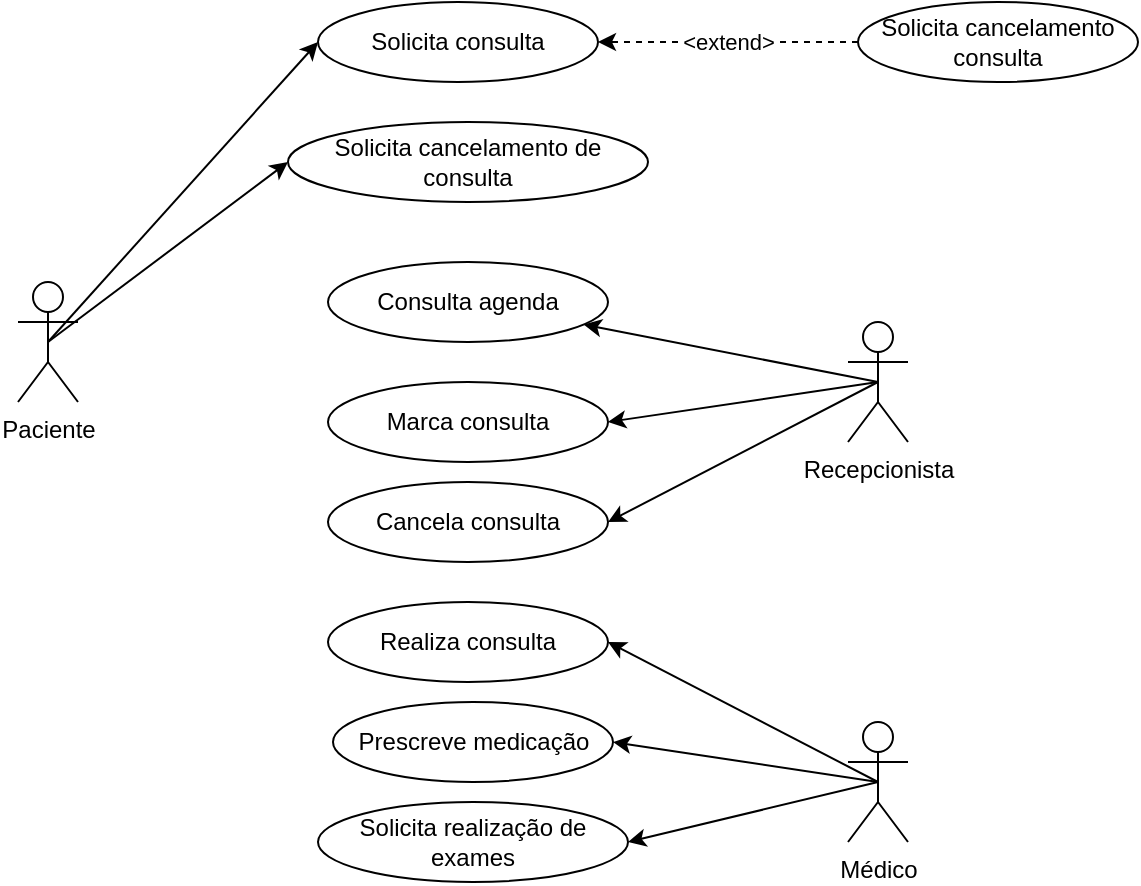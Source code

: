 <mxfile version="14.9.0" type="github">
  <diagram id="r31NpO8StPggfQZ5wYu1" name="Page-1">
    <mxGraphModel dx="868" dy="450" grid="1" gridSize="10" guides="1" tooltips="1" connect="1" arrows="1" fold="1" page="1" pageScale="1" pageWidth="850" pageHeight="1100" math="0" shadow="0">
      <root>
        <mxCell id="0" />
        <mxCell id="1" parent="0" />
        <object label="Paciente" id="rq2JJRKLw_9G8wA5gH8K-1">
          <mxCell style="shape=umlActor;verticalLabelPosition=bottom;verticalAlign=top;html=1;outlineConnect=0;shadow=0;" vertex="1" parent="1">
            <mxGeometry x="100" y="160" width="30" height="60" as="geometry" />
          </mxCell>
        </object>
        <mxCell id="rq2JJRKLw_9G8wA5gH8K-2" value="Recepcionista" style="shape=umlActor;verticalLabelPosition=bottom;verticalAlign=top;html=1;outlineConnect=0;" vertex="1" parent="1">
          <mxGeometry x="515" y="180" width="30" height="60" as="geometry" />
        </mxCell>
        <mxCell id="rq2JJRKLw_9G8wA5gH8K-3" value="Médico" style="shape=umlActor;verticalLabelPosition=bottom;verticalAlign=top;html=1;outlineConnect=0;" vertex="1" parent="1">
          <mxGeometry x="515" y="380" width="30" height="60" as="geometry" />
        </mxCell>
        <mxCell id="rq2JJRKLw_9G8wA5gH8K-9" value="Solicita consulta" style="ellipse;whiteSpace=wrap;html=1;" vertex="1" parent="1">
          <mxGeometry x="250" y="20" width="140" height="40" as="geometry" />
        </mxCell>
        <mxCell id="rq2JJRKLw_9G8wA5gH8K-11" value="" style="endArrow=none;html=1;entryX=0.5;entryY=0.5;entryDx=0;entryDy=0;startArrow=classic;startFill=1;entryPerimeter=0;exitX=0;exitY=0.5;exitDx=0;exitDy=0;" edge="1" parent="1" source="rq2JJRKLw_9G8wA5gH8K-9" target="rq2JJRKLw_9G8wA5gH8K-1">
          <mxGeometry width="50" height="50" relative="1" as="geometry">
            <mxPoint x="210" y="150" as="sourcePoint" />
            <mxPoint x="240" y="90" as="targetPoint" />
          </mxGeometry>
        </mxCell>
        <mxCell id="rq2JJRKLw_9G8wA5gH8K-13" value="Consulta agenda" style="ellipse;whiteSpace=wrap;html=1;" vertex="1" parent="1">
          <mxGeometry x="255" y="150" width="140" height="40" as="geometry" />
        </mxCell>
        <mxCell id="rq2JJRKLw_9G8wA5gH8K-14" value="" style="endArrow=none;html=1;entryX=0.5;entryY=0.5;entryDx=0;entryDy=0;entryPerimeter=0;endFill=0;startArrow=classic;startFill=1;" edge="1" parent="1" source="rq2JJRKLw_9G8wA5gH8K-13" target="rq2JJRKLw_9G8wA5gH8K-2">
          <mxGeometry width="50" height="50" relative="1" as="geometry">
            <mxPoint x="415" y="230" as="sourcePoint" />
            <mxPoint x="465" y="180" as="targetPoint" />
          </mxGeometry>
        </mxCell>
        <mxCell id="rq2JJRKLw_9G8wA5gH8K-15" value="Marca consulta" style="ellipse;whiteSpace=wrap;html=1;" vertex="1" parent="1">
          <mxGeometry x="255" y="210" width="140" height="40" as="geometry" />
        </mxCell>
        <mxCell id="rq2JJRKLw_9G8wA5gH8K-16" value="" style="endArrow=none;html=1;entryX=0.5;entryY=0.5;entryDx=0;entryDy=0;entryPerimeter=0;exitX=1;exitY=0.5;exitDx=0;exitDy=0;startArrow=classic;startFill=1;" edge="1" parent="1" source="rq2JJRKLw_9G8wA5gH8K-15" target="rq2JJRKLw_9G8wA5gH8K-2">
          <mxGeometry width="50" height="50" relative="1" as="geometry">
            <mxPoint x="425" y="300" as="sourcePoint" />
            <mxPoint x="475" y="250" as="targetPoint" />
          </mxGeometry>
        </mxCell>
        <mxCell id="rq2JJRKLw_9G8wA5gH8K-17" value="Realiza consulta" style="ellipse;whiteSpace=wrap;html=1;" vertex="1" parent="1">
          <mxGeometry x="255" y="320" width="140" height="40" as="geometry" />
        </mxCell>
        <mxCell id="rq2JJRKLw_9G8wA5gH8K-18" value="" style="endArrow=none;html=1;entryX=0.5;entryY=0.5;entryDx=0;entryDy=0;entryPerimeter=0;exitX=1;exitY=0.5;exitDx=0;exitDy=0;startArrow=classic;startFill=1;" edge="1" parent="1" source="rq2JJRKLw_9G8wA5gH8K-17" target="rq2JJRKLw_9G8wA5gH8K-3">
          <mxGeometry width="50" height="50" relative="1" as="geometry">
            <mxPoint x="405" y="280" as="sourcePoint" />
            <mxPoint x="455" y="230" as="targetPoint" />
          </mxGeometry>
        </mxCell>
        <mxCell id="rq2JJRKLw_9G8wA5gH8K-19" value="Prescreve medicação" style="ellipse;whiteSpace=wrap;html=1;" vertex="1" parent="1">
          <mxGeometry x="257.5" y="370" width="140" height="40" as="geometry" />
        </mxCell>
        <mxCell id="rq2JJRKLw_9G8wA5gH8K-20" value="Solicita realização de exames" style="ellipse;whiteSpace=wrap;html=1;" vertex="1" parent="1">
          <mxGeometry x="250" y="420" width="155" height="40" as="geometry" />
        </mxCell>
        <mxCell id="rq2JJRKLw_9G8wA5gH8K-22" value="" style="endArrow=none;html=1;entryX=0.5;entryY=0.5;entryDx=0;entryDy=0;entryPerimeter=0;exitX=1;exitY=0.5;exitDx=0;exitDy=0;startArrow=classic;startFill=1;" edge="1" parent="1" source="rq2JJRKLw_9G8wA5gH8K-19" target="rq2JJRKLw_9G8wA5gH8K-3">
          <mxGeometry width="50" height="50" relative="1" as="geometry">
            <mxPoint x="430" y="435" as="sourcePoint" />
            <mxPoint x="480" y="385" as="targetPoint" />
          </mxGeometry>
        </mxCell>
        <mxCell id="rq2JJRKLw_9G8wA5gH8K-23" value="" style="endArrow=none;html=1;entryX=0.5;entryY=0.5;entryDx=0;entryDy=0;entryPerimeter=0;exitX=1;exitY=0.5;exitDx=0;exitDy=0;startArrow=classic;startFill=1;" edge="1" parent="1" source="rq2JJRKLw_9G8wA5gH8K-20" target="rq2JJRKLw_9G8wA5gH8K-3">
          <mxGeometry width="50" height="50" relative="1" as="geometry">
            <mxPoint x="425" y="460" as="sourcePoint" />
            <mxPoint x="475" y="410" as="targetPoint" />
          </mxGeometry>
        </mxCell>
        <mxCell id="rq2JJRKLw_9G8wA5gH8K-25" value="&amp;lt;extend&amp;gt;" style="edgeStyle=orthogonalEdgeStyle;rounded=0;orthogonalLoop=1;jettySize=auto;html=1;dashed=1;exitX=0;exitY=0.5;exitDx=0;exitDy=0;" edge="1" parent="1" source="rq2JJRKLw_9G8wA5gH8K-37" target="rq2JJRKLw_9G8wA5gH8K-9">
          <mxGeometry relative="1" as="geometry">
            <mxPoint x="500" y="50" as="sourcePoint" />
            <Array as="points" />
          </mxGeometry>
        </mxCell>
        <mxCell id="rq2JJRKLw_9G8wA5gH8K-24" value="Solicita cancelamento de consulta" style="ellipse;whiteSpace=wrap;html=1;" vertex="1" parent="1">
          <mxGeometry x="235" y="80" width="180" height="40" as="geometry" />
        </mxCell>
        <mxCell id="rq2JJRKLw_9G8wA5gH8K-37" value="Solicita cancelamento consulta" style="ellipse;whiteSpace=wrap;html=1;" vertex="1" parent="1">
          <mxGeometry x="520" y="20" width="140" height="40" as="geometry" />
        </mxCell>
        <mxCell id="rq2JJRKLw_9G8wA5gH8K-38" value="" style="endArrow=none;html=1;entryX=0.5;entryY=0.5;entryDx=0;entryDy=0;startArrow=classic;startFill=1;entryPerimeter=0;exitX=0;exitY=0.5;exitDx=0;exitDy=0;" edge="1" parent="1" source="rq2JJRKLw_9G8wA5gH8K-24" target="rq2JJRKLw_9G8wA5gH8K-1">
          <mxGeometry width="50" height="50" relative="1" as="geometry">
            <mxPoint x="230" y="120" as="sourcePoint" />
            <mxPoint x="125" y="200" as="targetPoint" />
          </mxGeometry>
        </mxCell>
        <mxCell id="rq2JJRKLw_9G8wA5gH8K-39" value="Cancela consulta" style="ellipse;whiteSpace=wrap;html=1;" vertex="1" parent="1">
          <mxGeometry x="255" y="260" width="140" height="40" as="geometry" />
        </mxCell>
        <mxCell id="rq2JJRKLw_9G8wA5gH8K-40" value="" style="endArrow=none;html=1;exitX=1;exitY=0.5;exitDx=0;exitDy=0;startArrow=classic;startFill=1;" edge="1" parent="1" source="rq2JJRKLw_9G8wA5gH8K-39">
          <mxGeometry width="50" height="50" relative="1" as="geometry">
            <mxPoint x="405" y="240" as="sourcePoint" />
            <mxPoint x="530" y="210" as="targetPoint" />
          </mxGeometry>
        </mxCell>
      </root>
    </mxGraphModel>
  </diagram>
</mxfile>
